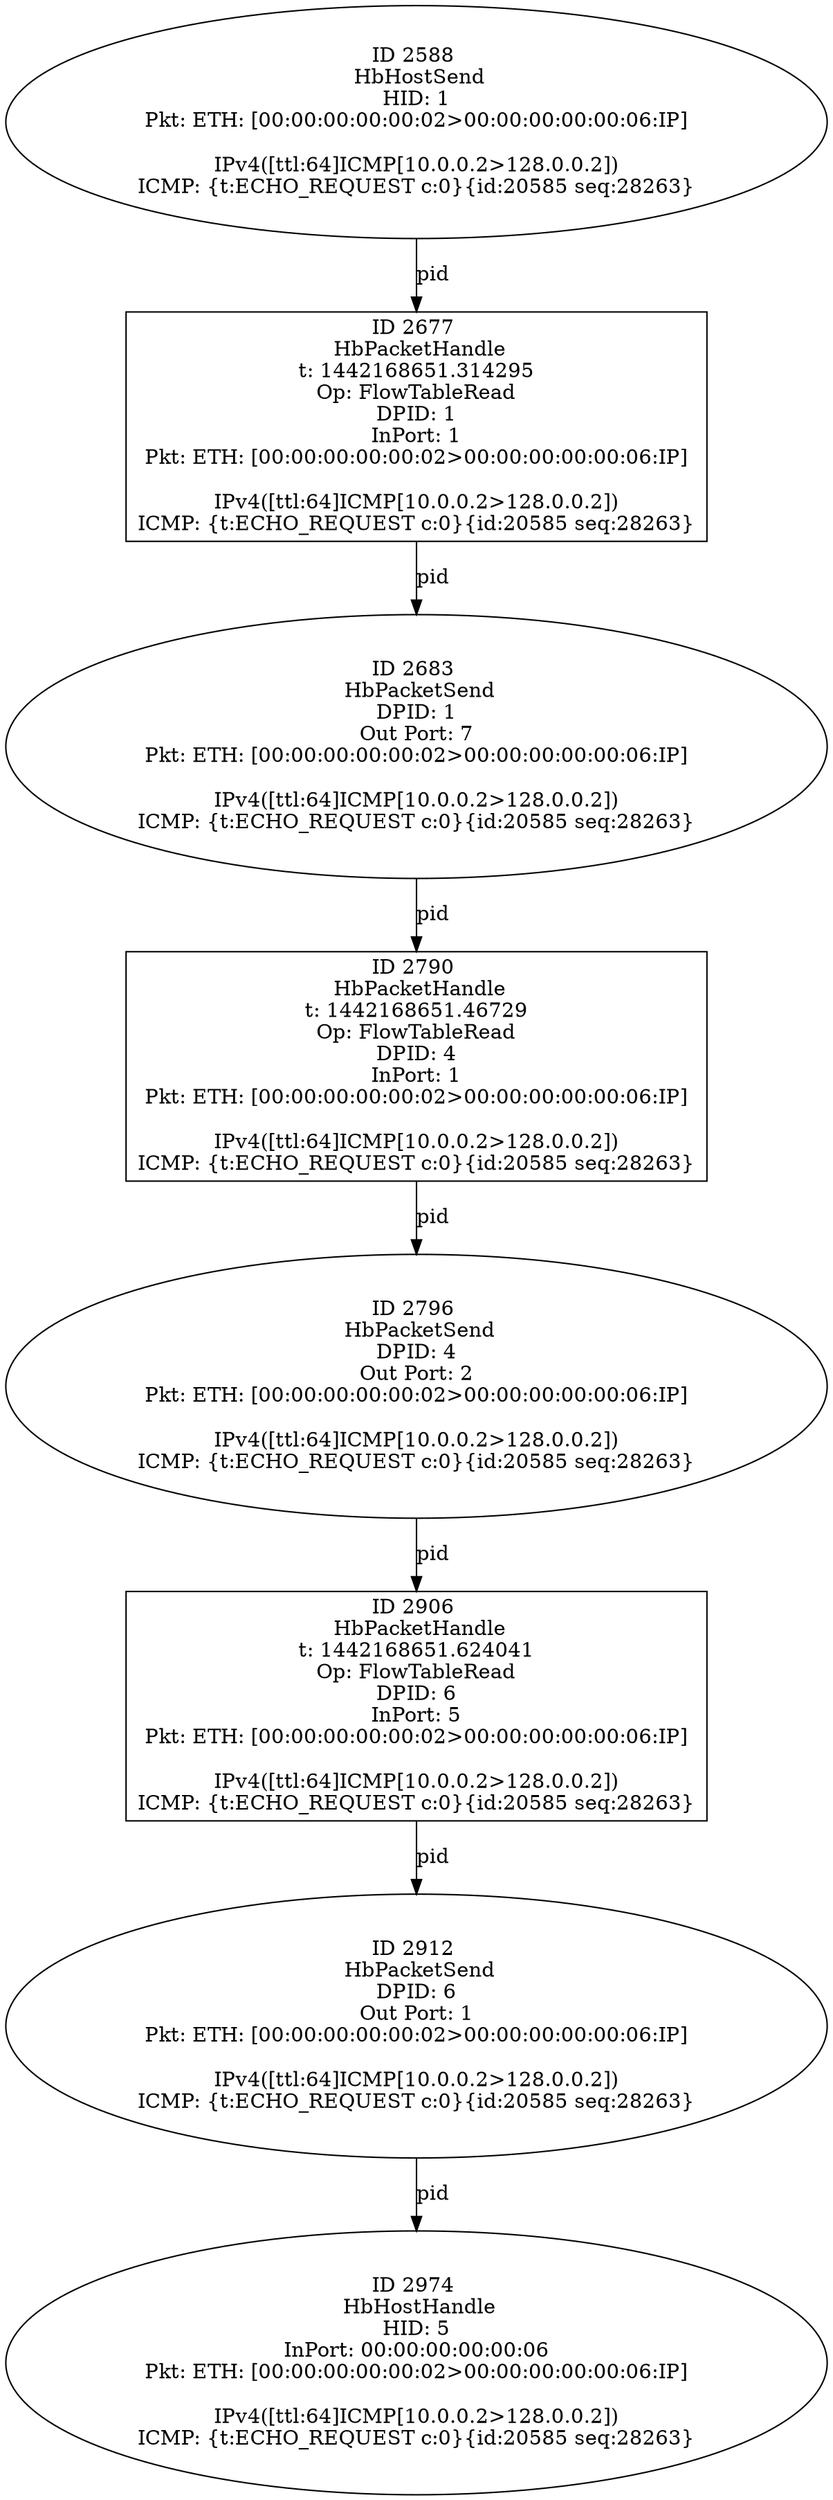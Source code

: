 strict digraph G {
2912 [shape=oval, event=<hb_events.HbPacketSend object at 0x10acbbc10>, label="ID 2912 
 HbPacketSend
DPID: 6
Out Port: 1
Pkt: ETH: [00:00:00:00:00:02>00:00:00:00:00:06:IP]

IPv4([ttl:64]ICMP[10.0.0.2>128.0.0.2])
ICMP: {t:ECHO_REQUEST c:0}{id:20585 seq:28263}"];
2790 [shape=box, event=<hb_events.HbPacketHandle object at 0x10ac64190>, label="ID 2790 
 HbPacketHandle
t: 1442168651.46729
Op: FlowTableRead
DPID: 4
InPort: 1
Pkt: ETH: [00:00:00:00:00:02>00:00:00:00:00:06:IP]

IPv4([ttl:64]ICMP[10.0.0.2>128.0.0.2])
ICMP: {t:ECHO_REQUEST c:0}{id:20585 seq:28263}"];
2796 [shape=oval, event=<hb_events.HbPacketSend object at 0x10ac52910>, label="ID 2796 
 HbPacketSend
DPID: 4
Out Port: 2
Pkt: ETH: [00:00:00:00:00:02>00:00:00:00:00:06:IP]

IPv4([ttl:64]ICMP[10.0.0.2>128.0.0.2])
ICMP: {t:ECHO_REQUEST c:0}{id:20585 seq:28263}"];
2683 [shape=oval, event=<hb_events.HbPacketSend object at 0x10abfb810>, label="ID 2683 
 HbPacketSend
DPID: 1
Out Port: 7
Pkt: ETH: [00:00:00:00:00:02>00:00:00:00:00:06:IP]

IPv4([ttl:64]ICMP[10.0.0.2>128.0.0.2])
ICMP: {t:ECHO_REQUEST c:0}{id:20585 seq:28263}"];
2677 [shape=box, event=<hb_events.HbPacketHandle object at 0x10abfbe90>, label="ID 2677 
 HbPacketHandle
t: 1442168651.314295
Op: FlowTableRead
DPID: 1
InPort: 1
Pkt: ETH: [00:00:00:00:00:02>00:00:00:00:00:06:IP]

IPv4([ttl:64]ICMP[10.0.0.2>128.0.0.2])
ICMP: {t:ECHO_REQUEST c:0}{id:20585 seq:28263}"];
2906 [shape=box, event=<hb_events.HbPacketHandle object at 0x10acb46d0>, label="ID 2906 
 HbPacketHandle
t: 1442168651.624041
Op: FlowTableRead
DPID: 6
InPort: 5
Pkt: ETH: [00:00:00:00:00:02>00:00:00:00:00:06:IP]

IPv4([ttl:64]ICMP[10.0.0.2>128.0.0.2])
ICMP: {t:ECHO_REQUEST c:0}{id:20585 seq:28263}"];
2588 [shape=oval, event=<hb_events.HbHostSend object at 0x10abaded0>, label="ID 2588 
 HbHostSend
HID: 1
Pkt: ETH: [00:00:00:00:00:02>00:00:00:00:00:06:IP]

IPv4([ttl:64]ICMP[10.0.0.2>128.0.0.2])
ICMP: {t:ECHO_REQUEST c:0}{id:20585 seq:28263}"];
2974 [shape=oval, event=<hb_events.HbHostHandle object at 0x10ad01890>, label="ID 2974 
 HbHostHandle
HID: 5
InPort: 00:00:00:00:00:06
Pkt: ETH: [00:00:00:00:00:02>00:00:00:00:00:06:IP]

IPv4([ttl:64]ICMP[10.0.0.2>128.0.0.2])
ICMP: {t:ECHO_REQUEST c:0}{id:20585 seq:28263}"];
2912 -> 2974  [rel=pid, label=pid];
2796 -> 2906  [rel=pid, label=pid];
2790 -> 2796  [rel=pid, label=pid];
2677 -> 2683  [rel=pid, label=pid];
2906 -> 2912  [rel=pid, label=pid];
2683 -> 2790  [rel=pid, label=pid];
2588 -> 2677  [rel=pid, label=pid];
}
